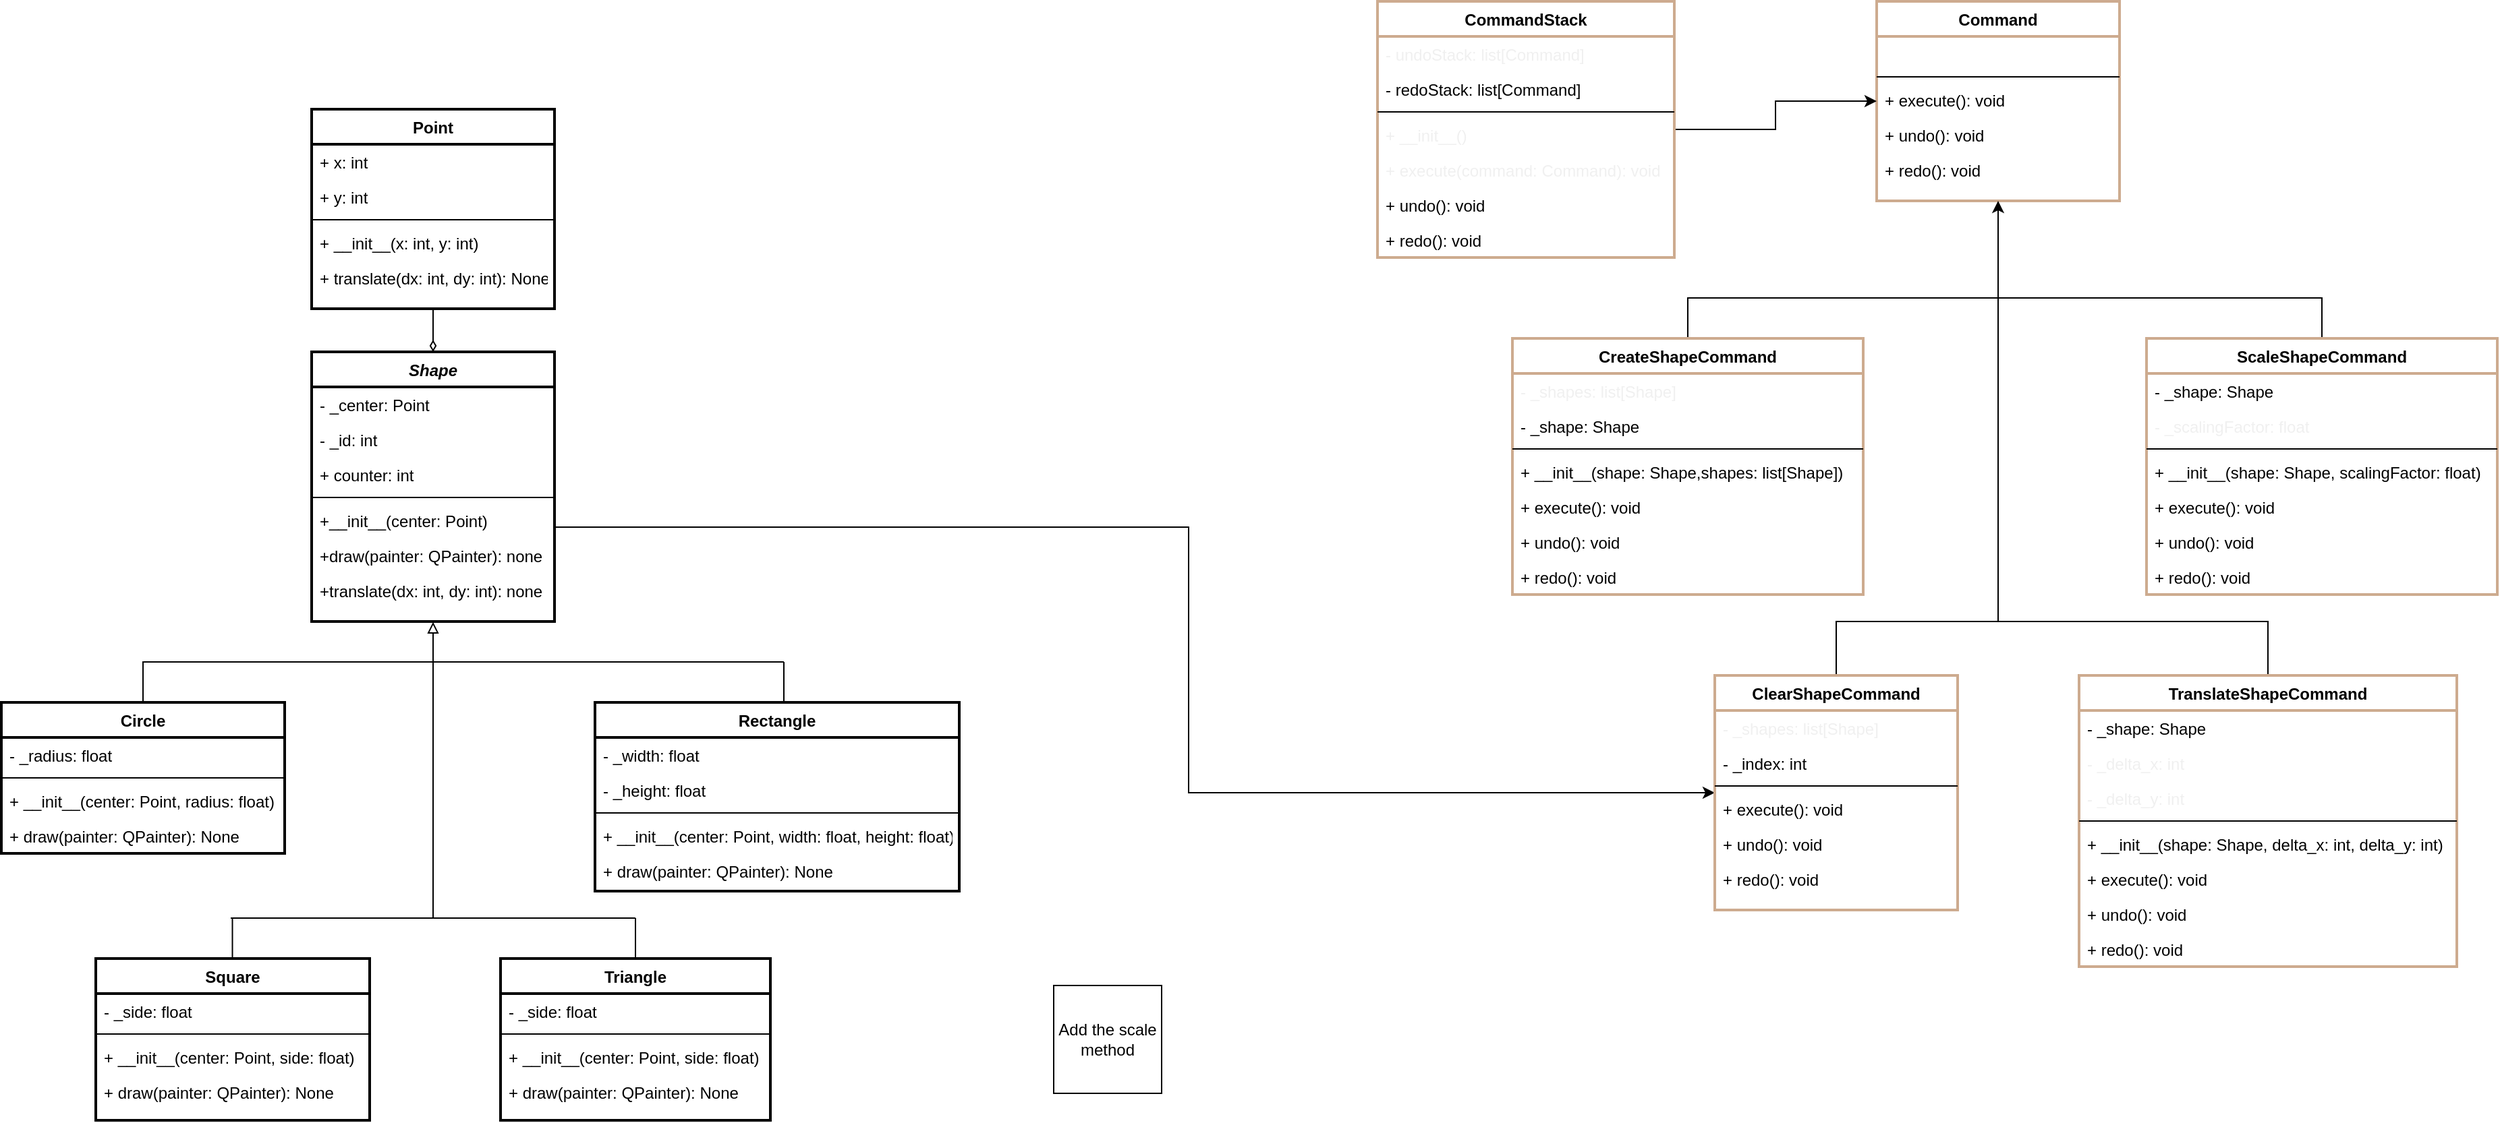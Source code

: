 <mxfile version="21.5.2" type="github">
  <diagram id="C5RBs43oDa-KdzZeNtuy" name="Page-1">
    <mxGraphModel dx="2390" dy="2144" grid="1" gridSize="10" guides="1" tooltips="1" connect="1" arrows="1" fold="1" page="1" pageScale="1" pageWidth="1169" pageHeight="827" math="0" shadow="0">
      <root>
        <mxCell id="WIyWlLk6GJQsqaUBKTNV-0" />
        <mxCell id="WIyWlLk6GJQsqaUBKTNV-1" parent="WIyWlLk6GJQsqaUBKTNV-0" />
        <mxCell id="zkfFHV4jXpPFQw0GAbJ--0" value="Shape" style="swimlane;fontStyle=3;align=center;verticalAlign=top;childLayout=stackLayout;horizontal=1;startSize=26;horizontalStack=0;resizeParent=1;resizeLast=0;collapsible=1;marginBottom=0;rounded=0;shadow=0;strokeWidth=2;" parent="WIyWlLk6GJQsqaUBKTNV-1" vertex="1">
          <mxGeometry x="350" y="100" width="180" height="200" as="geometry">
            <mxRectangle x="230" y="140" width="160" height="26" as="alternateBounds" />
          </mxGeometry>
        </mxCell>
        <mxCell id="zkfFHV4jXpPFQw0GAbJ--1" value="- _center: Point&#xa;" style="text;align=left;verticalAlign=top;spacingLeft=4;spacingRight=4;overflow=hidden;rotatable=0;points=[[0,0.5],[1,0.5]];portConstraint=eastwest;" parent="zkfFHV4jXpPFQw0GAbJ--0" vertex="1">
          <mxGeometry y="26" width="180" height="26" as="geometry" />
        </mxCell>
        <mxCell id="zkfFHV4jXpPFQw0GAbJ--3" value="- _id: int&#xa;&#xa;" style="text;align=left;verticalAlign=top;spacingLeft=4;spacingRight=4;overflow=hidden;rotatable=0;points=[[0,0.5],[1,0.5]];portConstraint=eastwest;rounded=0;shadow=0;html=0;" parent="zkfFHV4jXpPFQw0GAbJ--0" vertex="1">
          <mxGeometry y="52" width="180" height="26" as="geometry" />
        </mxCell>
        <mxCell id="plVbzkSMT-NJXAv1dkl6-6" value="+ counter: int&#xa;" style="text;align=left;verticalAlign=top;spacingLeft=4;spacingRight=4;overflow=hidden;rotatable=0;points=[[0,0.5],[1,0.5]];portConstraint=eastwest;rounded=0;shadow=0;html=0;" parent="zkfFHV4jXpPFQw0GAbJ--0" vertex="1">
          <mxGeometry y="78" width="180" height="26" as="geometry" />
        </mxCell>
        <mxCell id="zkfFHV4jXpPFQw0GAbJ--4" value="" style="line;html=1;strokeWidth=1;align=left;verticalAlign=middle;spacingTop=-1;spacingLeft=3;spacingRight=3;rotatable=0;labelPosition=right;points=[];portConstraint=eastwest;" parent="zkfFHV4jXpPFQw0GAbJ--0" vertex="1">
          <mxGeometry y="104" width="180" height="8" as="geometry" />
        </mxCell>
        <mxCell id="plVbzkSMT-NJXAv1dkl6-4" value="+__init__(center: Point)&#xa;" style="text;align=left;verticalAlign=top;spacingLeft=4;spacingRight=4;overflow=hidden;rotatable=0;points=[[0,0.5],[1,0.5]];portConstraint=eastwest;" parent="zkfFHV4jXpPFQw0GAbJ--0" vertex="1">
          <mxGeometry y="112" width="180" height="26" as="geometry" />
        </mxCell>
        <mxCell id="zkfFHV4jXpPFQw0GAbJ--5" value="+draw(painter: QPainter): none" style="text;align=left;verticalAlign=top;spacingLeft=4;spacingRight=4;overflow=hidden;rotatable=0;points=[[0,0.5],[1,0.5]];portConstraint=eastwest;" parent="zkfFHV4jXpPFQw0GAbJ--0" vertex="1">
          <mxGeometry y="138" width="180" height="26" as="geometry" />
        </mxCell>
        <mxCell id="plVbzkSMT-NJXAv1dkl6-7" value="+translate(dx: int, dy: int): none" style="text;align=left;verticalAlign=top;spacingLeft=4;spacingRight=4;overflow=hidden;rotatable=0;points=[[0,0.5],[1,0.5]];portConstraint=eastwest;" parent="zkfFHV4jXpPFQw0GAbJ--0" vertex="1">
          <mxGeometry y="164" width="180" height="26" as="geometry" />
        </mxCell>
        <mxCell id="plVbzkSMT-NJXAv1dkl6-3" value="&#xa;" style="text;align=left;verticalAlign=top;spacingLeft=4;spacingRight=4;overflow=hidden;rotatable=0;points=[[0,0.5],[1,0.5]];portConstraint=eastwest;" parent="zkfFHV4jXpPFQw0GAbJ--0" vertex="1">
          <mxGeometry y="190" width="180" height="10" as="geometry" />
        </mxCell>
        <mxCell id="plVbzkSMT-NJXAv1dkl6-54" style="edgeStyle=orthogonalEdgeStyle;rounded=0;orthogonalLoop=1;jettySize=auto;html=1;exitX=0.5;exitY=0;exitDx=0;exitDy=0;entryX=0.5;entryY=1.033;entryDx=0;entryDy=0;entryPerimeter=0;endArrow=block;endFill=0;" parent="WIyWlLk6GJQsqaUBKTNV-1" source="zkfFHV4jXpPFQw0GAbJ--6" target="plVbzkSMT-NJXAv1dkl6-3" edge="1">
          <mxGeometry relative="1" as="geometry" />
        </mxCell>
        <mxCell id="zkfFHV4jXpPFQw0GAbJ--6" value="Circle" style="swimlane;fontStyle=1;align=center;verticalAlign=top;childLayout=stackLayout;horizontal=1;startSize=26;horizontalStack=0;resizeParent=1;resizeLast=0;collapsible=1;marginBottom=0;rounded=0;shadow=0;strokeWidth=2;" parent="WIyWlLk6GJQsqaUBKTNV-1" vertex="1">
          <mxGeometry x="120" y="360" width="210" height="112" as="geometry">
            <mxRectangle x="130" y="380" width="160" height="26" as="alternateBounds" />
          </mxGeometry>
        </mxCell>
        <mxCell id="zkfFHV4jXpPFQw0GAbJ--8" value="- _radius: float" style="text;align=left;verticalAlign=top;spacingLeft=4;spacingRight=4;overflow=hidden;rotatable=0;points=[[0,0.5],[1,0.5]];portConstraint=eastwest;rounded=0;shadow=0;html=0;" parent="zkfFHV4jXpPFQw0GAbJ--6" vertex="1">
          <mxGeometry y="26" width="210" height="26" as="geometry" />
        </mxCell>
        <mxCell id="zkfFHV4jXpPFQw0GAbJ--9" value="" style="line;html=1;strokeWidth=1;align=left;verticalAlign=middle;spacingTop=-1;spacingLeft=3;spacingRight=3;rotatable=0;labelPosition=right;points=[];portConstraint=eastwest;" parent="zkfFHV4jXpPFQw0GAbJ--6" vertex="1">
          <mxGeometry y="52" width="210" height="8" as="geometry" />
        </mxCell>
        <mxCell id="zkfFHV4jXpPFQw0GAbJ--10" value="+ __init__(center: Point, radius: float)" style="text;align=left;verticalAlign=top;spacingLeft=4;spacingRight=4;overflow=hidden;rotatable=0;points=[[0,0.5],[1,0.5]];portConstraint=eastwest;fontStyle=0" parent="zkfFHV4jXpPFQw0GAbJ--6" vertex="1">
          <mxGeometry y="60" width="210" height="26" as="geometry" />
        </mxCell>
        <mxCell id="zkfFHV4jXpPFQw0GAbJ--11" value="+ draw(painter: QPainter): None" style="text;align=left;verticalAlign=top;spacingLeft=4;spacingRight=4;overflow=hidden;rotatable=0;points=[[0,0.5],[1,0.5]];portConstraint=eastwest;" parent="zkfFHV4jXpPFQw0GAbJ--6" vertex="1">
          <mxGeometry y="86" width="210" height="26" as="geometry" />
        </mxCell>
        <mxCell id="plVbzkSMT-NJXAv1dkl6-32" value="Add the scale method" style="whiteSpace=wrap;html=1;aspect=fixed;" parent="WIyWlLk6GJQsqaUBKTNV-1" vertex="1">
          <mxGeometry x="900" y="570" width="80" height="80" as="geometry" />
        </mxCell>
        <mxCell id="plVbzkSMT-NJXAv1dkl6-33" value="Rectangle" style="swimlane;fontStyle=1;align=center;verticalAlign=top;childLayout=stackLayout;horizontal=1;startSize=26;horizontalStack=0;resizeParent=1;resizeLast=0;collapsible=1;marginBottom=0;rounded=0;shadow=0;strokeWidth=2;" parent="WIyWlLk6GJQsqaUBKTNV-1" vertex="1">
          <mxGeometry x="560" y="360" width="270" height="140" as="geometry">
            <mxRectangle x="130" y="380" width="160" height="26" as="alternateBounds" />
          </mxGeometry>
        </mxCell>
        <mxCell id="plVbzkSMT-NJXAv1dkl6-34" value="- _width: float" style="text;align=left;verticalAlign=top;spacingLeft=4;spacingRight=4;overflow=hidden;rotatable=0;points=[[0,0.5],[1,0.5]];portConstraint=eastwest;rounded=0;shadow=0;html=0;" parent="plVbzkSMT-NJXAv1dkl6-33" vertex="1">
          <mxGeometry y="26" width="270" height="26" as="geometry" />
        </mxCell>
        <mxCell id="plVbzkSMT-NJXAv1dkl6-37" value="- _height: float" style="text;align=left;verticalAlign=top;spacingLeft=4;spacingRight=4;overflow=hidden;rotatable=0;points=[[0,0.5],[1,0.5]];portConstraint=eastwest;" parent="plVbzkSMT-NJXAv1dkl6-33" vertex="1">
          <mxGeometry y="52" width="270" height="26" as="geometry" />
        </mxCell>
        <mxCell id="plVbzkSMT-NJXAv1dkl6-35" value="" style="line;html=1;strokeWidth=1;align=left;verticalAlign=middle;spacingTop=-1;spacingLeft=3;spacingRight=3;rotatable=0;labelPosition=right;points=[];portConstraint=eastwest;" parent="plVbzkSMT-NJXAv1dkl6-33" vertex="1">
          <mxGeometry y="78" width="270" height="8" as="geometry" />
        </mxCell>
        <mxCell id="plVbzkSMT-NJXAv1dkl6-36" value="+ __init__(center: Point, width: float, height: float)" style="text;align=left;verticalAlign=top;spacingLeft=4;spacingRight=4;overflow=hidden;rotatable=0;points=[[0,0.5],[1,0.5]];portConstraint=eastwest;fontStyle=0" parent="plVbzkSMT-NJXAv1dkl6-33" vertex="1">
          <mxGeometry y="86" width="270" height="26" as="geometry" />
        </mxCell>
        <mxCell id="plVbzkSMT-NJXAv1dkl6-38" value="+ draw(painter: QPainter): None" style="text;align=left;verticalAlign=top;spacingLeft=4;spacingRight=4;overflow=hidden;rotatable=0;points=[[0,0.5],[1,0.5]];portConstraint=eastwest;rounded=0;shadow=0;html=0;" parent="plVbzkSMT-NJXAv1dkl6-33" vertex="1">
          <mxGeometry y="112" width="270" height="26" as="geometry" />
        </mxCell>
        <mxCell id="plVbzkSMT-NJXAv1dkl6-39" value="Square" style="swimlane;fontStyle=1;align=center;verticalAlign=top;childLayout=stackLayout;horizontal=1;startSize=26;horizontalStack=0;resizeParent=1;resizeLast=0;collapsible=1;marginBottom=0;rounded=0;shadow=0;strokeWidth=2;" parent="WIyWlLk6GJQsqaUBKTNV-1" vertex="1">
          <mxGeometry x="190" y="550" width="203" height="120" as="geometry">
            <mxRectangle x="130" y="380" width="160" height="26" as="alternateBounds" />
          </mxGeometry>
        </mxCell>
        <mxCell id="plVbzkSMT-NJXAv1dkl6-40" value="- _side: float" style="text;align=left;verticalAlign=top;spacingLeft=4;spacingRight=4;overflow=hidden;rotatable=0;points=[[0,0.5],[1,0.5]];portConstraint=eastwest;rounded=0;shadow=0;html=0;" parent="plVbzkSMT-NJXAv1dkl6-39" vertex="1">
          <mxGeometry y="26" width="203" height="26" as="geometry" />
        </mxCell>
        <mxCell id="plVbzkSMT-NJXAv1dkl6-42" value="" style="line;html=1;strokeWidth=1;align=left;verticalAlign=middle;spacingTop=-1;spacingLeft=3;spacingRight=3;rotatable=0;labelPosition=right;points=[];portConstraint=eastwest;" parent="plVbzkSMT-NJXAv1dkl6-39" vertex="1">
          <mxGeometry y="52" width="203" height="8" as="geometry" />
        </mxCell>
        <mxCell id="plVbzkSMT-NJXAv1dkl6-43" value="+ __init__(center: Point, side: float)" style="text;align=left;verticalAlign=top;spacingLeft=4;spacingRight=4;overflow=hidden;rotatable=0;points=[[0,0.5],[1,0.5]];portConstraint=eastwest;fontStyle=0" parent="plVbzkSMT-NJXAv1dkl6-39" vertex="1">
          <mxGeometry y="60" width="203" height="26" as="geometry" />
        </mxCell>
        <mxCell id="plVbzkSMT-NJXAv1dkl6-44" value="+ draw(painter: QPainter): None" style="text;align=left;verticalAlign=top;spacingLeft=4;spacingRight=4;overflow=hidden;rotatable=0;points=[[0,0.5],[1,0.5]];portConstraint=eastwest;rounded=0;shadow=0;html=0;" parent="plVbzkSMT-NJXAv1dkl6-39" vertex="1">
          <mxGeometry y="86" width="203" height="26" as="geometry" />
        </mxCell>
        <mxCell id="plVbzkSMT-NJXAv1dkl6-45" value="Triangle" style="swimlane;fontStyle=1;align=center;verticalAlign=top;childLayout=stackLayout;horizontal=1;startSize=26;horizontalStack=0;resizeParent=1;resizeLast=0;collapsible=1;marginBottom=0;rounded=0;shadow=0;strokeWidth=2;" parent="WIyWlLk6GJQsqaUBKTNV-1" vertex="1">
          <mxGeometry x="490" y="550" width="200" height="120" as="geometry">
            <mxRectangle x="130" y="380" width="160" height="26" as="alternateBounds" />
          </mxGeometry>
        </mxCell>
        <mxCell id="plVbzkSMT-NJXAv1dkl6-46" value="- _side: float" style="text;align=left;verticalAlign=top;spacingLeft=4;spacingRight=4;overflow=hidden;rotatable=0;points=[[0,0.5],[1,0.5]];portConstraint=eastwest;rounded=0;shadow=0;html=0;" parent="plVbzkSMT-NJXAv1dkl6-45" vertex="1">
          <mxGeometry y="26" width="200" height="26" as="geometry" />
        </mxCell>
        <mxCell id="plVbzkSMT-NJXAv1dkl6-47" value="" style="line;html=1;strokeWidth=1;align=left;verticalAlign=middle;spacingTop=-1;spacingLeft=3;spacingRight=3;rotatable=0;labelPosition=right;points=[];portConstraint=eastwest;" parent="plVbzkSMT-NJXAv1dkl6-45" vertex="1">
          <mxGeometry y="52" width="200" height="8" as="geometry" />
        </mxCell>
        <mxCell id="plVbzkSMT-NJXAv1dkl6-48" value="+ __init__(center: Point, side: float)" style="text;align=left;verticalAlign=top;spacingLeft=4;spacingRight=4;overflow=hidden;rotatable=0;points=[[0,0.5],[1,0.5]];portConstraint=eastwest;fontStyle=0" parent="plVbzkSMT-NJXAv1dkl6-45" vertex="1">
          <mxGeometry y="60" width="200" height="26" as="geometry" />
        </mxCell>
        <mxCell id="plVbzkSMT-NJXAv1dkl6-49" value="+ draw(painter: QPainter): None" style="text;align=left;verticalAlign=top;spacingLeft=4;spacingRight=4;overflow=hidden;rotatable=0;points=[[0,0.5],[1,0.5]];portConstraint=eastwest;rounded=0;shadow=0;html=0;" parent="plVbzkSMT-NJXAv1dkl6-45" vertex="1">
          <mxGeometry y="86" width="200" height="26" as="geometry" />
        </mxCell>
        <mxCell id="plVbzkSMT-NJXAv1dkl6-57" value="" style="endArrow=none;html=1;rounded=0;" parent="WIyWlLk6GJQsqaUBKTNV-1" edge="1">
          <mxGeometry width="50" height="50" relative="1" as="geometry">
            <mxPoint x="700" y="330" as="sourcePoint" />
            <mxPoint x="440" y="330" as="targetPoint" />
          </mxGeometry>
        </mxCell>
        <mxCell id="plVbzkSMT-NJXAv1dkl6-58" value="" style="endArrow=none;html=1;rounded=0;" parent="WIyWlLk6GJQsqaUBKTNV-1" edge="1">
          <mxGeometry width="50" height="50" relative="1" as="geometry">
            <mxPoint x="700" y="360" as="sourcePoint" />
            <mxPoint x="700" y="330" as="targetPoint" />
          </mxGeometry>
        </mxCell>
        <mxCell id="plVbzkSMT-NJXAv1dkl6-60" value="" style="endArrow=none;html=1;rounded=0;" parent="WIyWlLk6GJQsqaUBKTNV-1" edge="1">
          <mxGeometry width="50" height="50" relative="1" as="geometry">
            <mxPoint x="440" y="520" as="sourcePoint" />
            <mxPoint x="440" y="330" as="targetPoint" />
          </mxGeometry>
        </mxCell>
        <mxCell id="plVbzkSMT-NJXAv1dkl6-62" value="" style="endArrow=none;html=1;rounded=0;" parent="WIyWlLk6GJQsqaUBKTNV-1" edge="1">
          <mxGeometry width="50" height="50" relative="1" as="geometry">
            <mxPoint x="291.26" y="550" as="sourcePoint" />
            <mxPoint x="291.26" y="520" as="targetPoint" />
          </mxGeometry>
        </mxCell>
        <mxCell id="plVbzkSMT-NJXAv1dkl6-63" value="" style="endArrow=none;html=1;rounded=0;" parent="WIyWlLk6GJQsqaUBKTNV-1" edge="1">
          <mxGeometry width="50" height="50" relative="1" as="geometry">
            <mxPoint x="590" y="520" as="sourcePoint" />
            <mxPoint x="290" y="520" as="targetPoint" />
          </mxGeometry>
        </mxCell>
        <mxCell id="plVbzkSMT-NJXAv1dkl6-64" value="" style="endArrow=none;html=1;rounded=0;exitX=0.5;exitY=0;exitDx=0;exitDy=0;" parent="WIyWlLk6GJQsqaUBKTNV-1" source="plVbzkSMT-NJXAv1dkl6-45" edge="1">
          <mxGeometry width="50" height="50" relative="1" as="geometry">
            <mxPoint x="560" y="550" as="sourcePoint" />
            <mxPoint x="590" y="520" as="targetPoint" />
          </mxGeometry>
        </mxCell>
        <mxCell id="plVbzkSMT-NJXAv1dkl6-65" value="Point" style="swimlane;fontStyle=1;align=center;verticalAlign=top;childLayout=stackLayout;horizontal=1;startSize=26;horizontalStack=0;resizeParent=1;resizeLast=0;collapsible=1;marginBottom=0;rounded=0;shadow=0;strokeWidth=2;" parent="WIyWlLk6GJQsqaUBKTNV-1" vertex="1">
          <mxGeometry x="350" y="-80" width="180" height="148" as="geometry">
            <mxRectangle x="230" y="140" width="160" height="26" as="alternateBounds" />
          </mxGeometry>
        </mxCell>
        <mxCell id="plVbzkSMT-NJXAv1dkl6-66" value="+ x: int&#xa;" style="text;align=left;verticalAlign=top;spacingLeft=4;spacingRight=4;overflow=hidden;rotatable=0;points=[[0,0.5],[1,0.5]];portConstraint=eastwest;" parent="plVbzkSMT-NJXAv1dkl6-65" vertex="1">
          <mxGeometry y="26" width="180" height="26" as="geometry" />
        </mxCell>
        <mxCell id="plVbzkSMT-NJXAv1dkl6-67" value="+ y: int&#xa;&#xa;" style="text;align=left;verticalAlign=top;spacingLeft=4;spacingRight=4;overflow=hidden;rotatable=0;points=[[0,0.5],[1,0.5]];portConstraint=eastwest;rounded=0;shadow=0;html=0;" parent="plVbzkSMT-NJXAv1dkl6-65" vertex="1">
          <mxGeometry y="52" width="180" height="26" as="geometry" />
        </mxCell>
        <mxCell id="plVbzkSMT-NJXAv1dkl6-69" value="" style="line;html=1;strokeWidth=1;align=left;verticalAlign=middle;spacingTop=-1;spacingLeft=3;spacingRight=3;rotatable=0;labelPosition=right;points=[];portConstraint=eastwest;" parent="plVbzkSMT-NJXAv1dkl6-65" vertex="1">
          <mxGeometry y="78" width="180" height="8" as="geometry" />
        </mxCell>
        <mxCell id="plVbzkSMT-NJXAv1dkl6-70" value="+ __init__(x: int, y: int)&#xa;" style="text;align=left;verticalAlign=top;spacingLeft=4;spacingRight=4;overflow=hidden;rotatable=0;points=[[0,0.5],[1,0.5]];portConstraint=eastwest;" parent="plVbzkSMT-NJXAv1dkl6-65" vertex="1">
          <mxGeometry y="86" width="180" height="26" as="geometry" />
        </mxCell>
        <mxCell id="plVbzkSMT-NJXAv1dkl6-71" value="+ translate(dx: int, dy: int): None" style="text;align=left;verticalAlign=top;spacingLeft=4;spacingRight=4;overflow=hidden;rotatable=0;points=[[0,0.5],[1,0.5]];portConstraint=eastwest;" parent="plVbzkSMT-NJXAv1dkl6-65" vertex="1">
          <mxGeometry y="112" width="180" height="26" as="geometry" />
        </mxCell>
        <mxCell id="plVbzkSMT-NJXAv1dkl6-73" value="&#xa;" style="text;align=left;verticalAlign=top;spacingLeft=4;spacingRight=4;overflow=hidden;rotatable=0;points=[[0,0.5],[1,0.5]];portConstraint=eastwest;" parent="plVbzkSMT-NJXAv1dkl6-65" vertex="1">
          <mxGeometry y="138" width="180" height="10" as="geometry" />
        </mxCell>
        <mxCell id="plVbzkSMT-NJXAv1dkl6-83" value="" style="endArrow=none;html=1;rounded=0;entryX=0.5;entryY=1;entryDx=0;entryDy=0;startArrow=diamondThin;startFill=0;" parent="WIyWlLk6GJQsqaUBKTNV-1" target="plVbzkSMT-NJXAv1dkl6-65" edge="1">
          <mxGeometry width="50" height="50" relative="1" as="geometry">
            <mxPoint x="440" y="100" as="sourcePoint" />
            <mxPoint x="440" y="70" as="targetPoint" />
          </mxGeometry>
        </mxCell>
        <mxCell id="Z4sy0UR6ZNWlFximSL57-4" value="Command" style="swimlane;fontStyle=1;align=center;verticalAlign=top;childLayout=stackLayout;horizontal=1;startSize=26;horizontalStack=0;resizeParent=1;resizeLast=0;collapsible=1;marginBottom=0;rounded=0;shadow=0;strokeWidth=2;strokeColor=#cdab8f;" vertex="1" parent="WIyWlLk6GJQsqaUBKTNV-1">
          <mxGeometry x="1510" y="-160" width="180" height="148" as="geometry">
            <mxRectangle x="230" y="140" width="160" height="26" as="alternateBounds" />
          </mxGeometry>
        </mxCell>
        <mxCell id="Z4sy0UR6ZNWlFximSL57-7" value="  " style="text;align=left;verticalAlign=top;spacingLeft=4;spacingRight=4;overflow=hidden;rotatable=0;points=[[0,0.5],[1,0.5]];portConstraint=eastwest;rounded=0;shadow=0;html=0;fontColor=#000000;" vertex="1" parent="Z4sy0UR6ZNWlFximSL57-4">
          <mxGeometry y="26" width="180" height="26" as="geometry" />
        </mxCell>
        <mxCell id="Z4sy0UR6ZNWlFximSL57-8" value="" style="line;html=1;strokeWidth=1;align=left;verticalAlign=middle;spacingTop=-1;spacingLeft=3;spacingRight=3;rotatable=0;labelPosition=right;points=[];portConstraint=eastwest;" vertex="1" parent="Z4sy0UR6ZNWlFximSL57-4">
          <mxGeometry y="52" width="180" height="8" as="geometry" />
        </mxCell>
        <mxCell id="Z4sy0UR6ZNWlFximSL57-9" value="+ execute(): void" style="text;align=left;verticalAlign=top;spacingLeft=4;spacingRight=4;overflow=hidden;rotatable=0;points=[[0,0.5],[1,0.5]];portConstraint=eastwest;" vertex="1" parent="Z4sy0UR6ZNWlFximSL57-4">
          <mxGeometry y="60" width="180" height="26" as="geometry" />
        </mxCell>
        <mxCell id="Z4sy0UR6ZNWlFximSL57-10" value="+ undo(): void" style="text;align=left;verticalAlign=top;spacingLeft=4;spacingRight=4;overflow=hidden;rotatable=0;points=[[0,0.5],[1,0.5]];portConstraint=eastwest;" vertex="1" parent="Z4sy0UR6ZNWlFximSL57-4">
          <mxGeometry y="86" width="180" height="26" as="geometry" />
        </mxCell>
        <mxCell id="Z4sy0UR6ZNWlFximSL57-11" value="+ redo(): void" style="text;align=left;verticalAlign=top;spacingLeft=4;spacingRight=4;overflow=hidden;rotatable=0;points=[[0,0.5],[1,0.5]];portConstraint=eastwest;" vertex="1" parent="Z4sy0UR6ZNWlFximSL57-4">
          <mxGeometry y="112" width="180" height="26" as="geometry" />
        </mxCell>
        <mxCell id="Z4sy0UR6ZNWlFximSL57-12" value="&#xa;" style="text;align=left;verticalAlign=top;spacingLeft=4;spacingRight=4;overflow=hidden;rotatable=0;points=[[0,0.5],[1,0.5]];portConstraint=eastwest;" vertex="1" parent="Z4sy0UR6ZNWlFximSL57-4">
          <mxGeometry y="138" width="180" height="10" as="geometry" />
        </mxCell>
        <mxCell id="Z4sy0UR6ZNWlFximSL57-23" style="edgeStyle=orthogonalEdgeStyle;rounded=0;orthogonalLoop=1;jettySize=auto;html=1;" edge="1" parent="WIyWlLk6GJQsqaUBKTNV-1" source="plVbzkSMT-NJXAv1dkl6-4" target="Z4sy0UR6ZNWlFximSL57-13">
          <mxGeometry relative="1" as="geometry">
            <Array as="points">
              <mxPoint x="1000" y="230" />
              <mxPoint x="1000" y="427" />
            </Array>
          </mxGeometry>
        </mxCell>
        <mxCell id="Z4sy0UR6ZNWlFximSL57-33" style="edgeStyle=orthogonalEdgeStyle;rounded=0;orthogonalLoop=1;jettySize=auto;html=1;" edge="1" parent="WIyWlLk6GJQsqaUBKTNV-1" source="Z4sy0UR6ZNWlFximSL57-24" target="Z4sy0UR6ZNWlFximSL57-4">
          <mxGeometry relative="1" as="geometry" />
        </mxCell>
        <mxCell id="Z4sy0UR6ZNWlFximSL57-24" value="CommandStack" style="swimlane;fontStyle=1;align=center;verticalAlign=top;childLayout=stackLayout;horizontal=1;startSize=26;horizontalStack=0;resizeParent=1;resizeLast=0;collapsible=1;marginBottom=0;rounded=0;shadow=0;strokeWidth=2;strokeColor=#cdab8f;" vertex="1" parent="WIyWlLk6GJQsqaUBKTNV-1">
          <mxGeometry x="1140" y="-160" width="220" height="190" as="geometry">
            <mxRectangle x="230" y="140" width="160" height="26" as="alternateBounds" />
          </mxGeometry>
        </mxCell>
        <mxCell id="Z4sy0UR6ZNWlFximSL57-25" value="- undoStack: list[Command]" style="text;align=left;verticalAlign=top;spacingLeft=4;spacingRight=4;overflow=hidden;rotatable=0;points=[[0,0.5],[1,0.5]];portConstraint=eastwest;rounded=0;shadow=0;html=0;fontColor=#f0f0f0;" vertex="1" parent="Z4sy0UR6ZNWlFximSL57-24">
          <mxGeometry y="26" width="220" height="26" as="geometry" />
        </mxCell>
        <mxCell id="Z4sy0UR6ZNWlFximSL57-27" value="- redoStack: list[Command] " style="text;align=left;verticalAlign=top;spacingLeft=4;spacingRight=4;overflow=hidden;rotatable=0;points=[[0,0.5],[1,0.5]];portConstraint=eastwest;" vertex="1" parent="Z4sy0UR6ZNWlFximSL57-24">
          <mxGeometry y="52" width="220" height="26" as="geometry" />
        </mxCell>
        <mxCell id="Z4sy0UR6ZNWlFximSL57-26" value="" style="line;html=1;strokeWidth=1;align=left;verticalAlign=middle;spacingTop=-1;spacingLeft=3;spacingRight=3;rotatable=0;labelPosition=right;points=[];portConstraint=eastwest;" vertex="1" parent="Z4sy0UR6ZNWlFximSL57-24">
          <mxGeometry y="78" width="220" height="8" as="geometry" />
        </mxCell>
        <mxCell id="Z4sy0UR6ZNWlFximSL57-31" value="+ __init__()" style="text;align=left;verticalAlign=top;spacingLeft=4;spacingRight=4;overflow=hidden;rotatable=0;points=[[0,0.5],[1,0.5]];portConstraint=eastwest;rounded=0;shadow=0;html=0;fontColor=#f0f0f0;" vertex="1" parent="Z4sy0UR6ZNWlFximSL57-24">
          <mxGeometry y="86" width="220" height="26" as="geometry" />
        </mxCell>
        <mxCell id="Z4sy0UR6ZNWlFximSL57-32" value="+ execute(command: Command): void" style="text;align=left;verticalAlign=top;spacingLeft=4;spacingRight=4;overflow=hidden;rotatable=0;points=[[0,0.5],[1,0.5]];portConstraint=eastwest;rounded=0;shadow=0;html=0;fontColor=#f0f0f0;" vertex="1" parent="Z4sy0UR6ZNWlFximSL57-24">
          <mxGeometry y="112" width="220" height="26" as="geometry" />
        </mxCell>
        <mxCell id="Z4sy0UR6ZNWlFximSL57-28" value="+ undo(): void" style="text;align=left;verticalAlign=top;spacingLeft=4;spacingRight=4;overflow=hidden;rotatable=0;points=[[0,0.5],[1,0.5]];portConstraint=eastwest;" vertex="1" parent="Z4sy0UR6ZNWlFximSL57-24">
          <mxGeometry y="138" width="220" height="26" as="geometry" />
        </mxCell>
        <mxCell id="Z4sy0UR6ZNWlFximSL57-29" value="+ redo(): void" style="text;align=left;verticalAlign=top;spacingLeft=4;spacingRight=4;overflow=hidden;rotatable=0;points=[[0,0.5],[1,0.5]];portConstraint=eastwest;" vertex="1" parent="Z4sy0UR6ZNWlFximSL57-24">
          <mxGeometry y="164" width="220" height="26" as="geometry" />
        </mxCell>
        <mxCell id="Z4sy0UR6ZNWlFximSL57-74" style="edgeStyle=orthogonalEdgeStyle;rounded=0;orthogonalLoop=1;jettySize=auto;html=1;" edge="1" parent="WIyWlLk6GJQsqaUBKTNV-1" source="Z4sy0UR6ZNWlFximSL57-34" target="Z4sy0UR6ZNWlFximSL57-4">
          <mxGeometry relative="1" as="geometry">
            <Array as="points">
              <mxPoint x="1370" y="60" />
              <mxPoint x="1600" y="60" />
            </Array>
          </mxGeometry>
        </mxCell>
        <mxCell id="Z4sy0UR6ZNWlFximSL57-34" value="CreateShapeCommand" style="swimlane;fontStyle=1;align=center;verticalAlign=top;childLayout=stackLayout;horizontal=1;startSize=26;horizontalStack=0;resizeParent=1;resizeLast=0;collapsible=1;marginBottom=0;rounded=0;shadow=0;strokeWidth=2;strokeColor=#cdab8f;" vertex="1" parent="WIyWlLk6GJQsqaUBKTNV-1">
          <mxGeometry x="1240" y="90" width="260" height="190" as="geometry">
            <mxRectangle x="230" y="140" width="160" height="26" as="alternateBounds" />
          </mxGeometry>
        </mxCell>
        <mxCell id="Z4sy0UR6ZNWlFximSL57-35" value="- _shapes: list[Shape]" style="text;align=left;verticalAlign=top;spacingLeft=4;spacingRight=4;overflow=hidden;rotatable=0;points=[[0,0.5],[1,0.5]];portConstraint=eastwest;rounded=0;shadow=0;html=0;fontColor=#f0f0f0;" vertex="1" parent="Z4sy0UR6ZNWlFximSL57-34">
          <mxGeometry y="26" width="260" height="26" as="geometry" />
        </mxCell>
        <mxCell id="Z4sy0UR6ZNWlFximSL57-36" value="- _shape: Shape" style="text;align=left;verticalAlign=top;spacingLeft=4;spacingRight=4;overflow=hidden;rotatable=0;points=[[0,0.5],[1,0.5]];portConstraint=eastwest;" vertex="1" parent="Z4sy0UR6ZNWlFximSL57-34">
          <mxGeometry y="52" width="260" height="26" as="geometry" />
        </mxCell>
        <mxCell id="Z4sy0UR6ZNWlFximSL57-37" value="" style="line;html=1;strokeWidth=1;align=left;verticalAlign=middle;spacingTop=-1;spacingLeft=3;spacingRight=3;rotatable=0;labelPosition=right;points=[];portConstraint=eastwest;" vertex="1" parent="Z4sy0UR6ZNWlFximSL57-34">
          <mxGeometry y="78" width="260" height="8" as="geometry" />
        </mxCell>
        <mxCell id="Z4sy0UR6ZNWlFximSL57-38" value="+ __init__(shape: Shape,shapes: list[Shape])" style="text;align=left;verticalAlign=top;spacingLeft=4;spacingRight=4;overflow=hidden;rotatable=0;points=[[0,0.5],[1,0.5]];portConstraint=eastwest;" vertex="1" parent="Z4sy0UR6ZNWlFximSL57-34">
          <mxGeometry y="86" width="260" height="26" as="geometry" />
        </mxCell>
        <mxCell id="Z4sy0UR6ZNWlFximSL57-41" value="+ execute(): void" style="text;align=left;verticalAlign=top;spacingLeft=4;spacingRight=4;overflow=hidden;rotatable=0;points=[[0,0.5],[1,0.5]];portConstraint=eastwest;" vertex="1" parent="Z4sy0UR6ZNWlFximSL57-34">
          <mxGeometry y="112" width="260" height="26" as="geometry" />
        </mxCell>
        <mxCell id="Z4sy0UR6ZNWlFximSL57-39" value="+ undo(): void" style="text;align=left;verticalAlign=top;spacingLeft=4;spacingRight=4;overflow=hidden;rotatable=0;points=[[0,0.5],[1,0.5]];portConstraint=eastwest;" vertex="1" parent="Z4sy0UR6ZNWlFximSL57-34">
          <mxGeometry y="138" width="260" height="26" as="geometry" />
        </mxCell>
        <mxCell id="Z4sy0UR6ZNWlFximSL57-40" value="+ redo(): void" style="text;align=left;verticalAlign=top;spacingLeft=4;spacingRight=4;overflow=hidden;rotatable=0;points=[[0,0.5],[1,0.5]];portConstraint=eastwest;" vertex="1" parent="Z4sy0UR6ZNWlFximSL57-34">
          <mxGeometry y="164" width="260" height="26" as="geometry" />
        </mxCell>
        <mxCell id="Z4sy0UR6ZNWlFximSL57-75" style="edgeStyle=orthogonalEdgeStyle;rounded=0;orthogonalLoop=1;jettySize=auto;html=1;endArrow=none;endFill=0;" edge="1" parent="WIyWlLk6GJQsqaUBKTNV-1" source="Z4sy0UR6ZNWlFximSL57-42">
          <mxGeometry relative="1" as="geometry">
            <mxPoint x="1600" y="60" as="targetPoint" />
            <Array as="points">
              <mxPoint x="1840" y="60" />
            </Array>
          </mxGeometry>
        </mxCell>
        <mxCell id="Z4sy0UR6ZNWlFximSL57-42" value="ScaleShapeCommand" style="swimlane;fontStyle=1;align=center;verticalAlign=top;childLayout=stackLayout;horizontal=1;startSize=26;horizontalStack=0;resizeParent=1;resizeLast=0;collapsible=1;marginBottom=0;rounded=0;shadow=0;strokeWidth=2;strokeColor=#cdab8f;" vertex="1" parent="WIyWlLk6GJQsqaUBKTNV-1">
          <mxGeometry x="1710" y="90" width="260" height="190" as="geometry">
            <mxRectangle x="230" y="140" width="160" height="26" as="alternateBounds" />
          </mxGeometry>
        </mxCell>
        <mxCell id="Z4sy0UR6ZNWlFximSL57-44" value="- _shape: Shape" style="text;align=left;verticalAlign=top;spacingLeft=4;spacingRight=4;overflow=hidden;rotatable=0;points=[[0,0.5],[1,0.5]];portConstraint=eastwest;" vertex="1" parent="Z4sy0UR6ZNWlFximSL57-42">
          <mxGeometry y="26" width="260" height="26" as="geometry" />
        </mxCell>
        <mxCell id="Z4sy0UR6ZNWlFximSL57-43" value="- _scalingFactor: float" style="text;align=left;verticalAlign=top;spacingLeft=4;spacingRight=4;overflow=hidden;rotatable=0;points=[[0,0.5],[1,0.5]];portConstraint=eastwest;rounded=0;shadow=0;html=0;fontColor=#f0f0f0;" vertex="1" parent="Z4sy0UR6ZNWlFximSL57-42">
          <mxGeometry y="52" width="260" height="26" as="geometry" />
        </mxCell>
        <mxCell id="Z4sy0UR6ZNWlFximSL57-45" value="" style="line;html=1;strokeWidth=1;align=left;verticalAlign=middle;spacingTop=-1;spacingLeft=3;spacingRight=3;rotatable=0;labelPosition=right;points=[];portConstraint=eastwest;" vertex="1" parent="Z4sy0UR6ZNWlFximSL57-42">
          <mxGeometry y="78" width="260" height="8" as="geometry" />
        </mxCell>
        <mxCell id="Z4sy0UR6ZNWlFximSL57-46" value="+ __init__(shape: Shape, scalingFactor: float) " style="text;align=left;verticalAlign=top;spacingLeft=4;spacingRight=4;overflow=hidden;rotatable=0;points=[[0,0.5],[1,0.5]];portConstraint=eastwest;" vertex="1" parent="Z4sy0UR6ZNWlFximSL57-42">
          <mxGeometry y="86" width="260" height="26" as="geometry" />
        </mxCell>
        <mxCell id="Z4sy0UR6ZNWlFximSL57-47" value="+ execute(): void" style="text;align=left;verticalAlign=top;spacingLeft=4;spacingRight=4;overflow=hidden;rotatable=0;points=[[0,0.5],[1,0.5]];portConstraint=eastwest;" vertex="1" parent="Z4sy0UR6ZNWlFximSL57-42">
          <mxGeometry y="112" width="260" height="26" as="geometry" />
        </mxCell>
        <mxCell id="Z4sy0UR6ZNWlFximSL57-48" value="+ undo(): void" style="text;align=left;verticalAlign=top;spacingLeft=4;spacingRight=4;overflow=hidden;rotatable=0;points=[[0,0.5],[1,0.5]];portConstraint=eastwest;" vertex="1" parent="Z4sy0UR6ZNWlFximSL57-42">
          <mxGeometry y="138" width="260" height="26" as="geometry" />
        </mxCell>
        <mxCell id="Z4sy0UR6ZNWlFximSL57-49" value="+ redo(): void" style="text;align=left;verticalAlign=top;spacingLeft=4;spacingRight=4;overflow=hidden;rotatable=0;points=[[0,0.5],[1,0.5]];portConstraint=eastwest;" vertex="1" parent="Z4sy0UR6ZNWlFximSL57-42">
          <mxGeometry y="164" width="260" height="26" as="geometry" />
        </mxCell>
        <mxCell id="Z4sy0UR6ZNWlFximSL57-78" style="edgeStyle=orthogonalEdgeStyle;rounded=0;orthogonalLoop=1;jettySize=auto;html=1;endArrow=none;endFill=0;" edge="1" parent="WIyWlLk6GJQsqaUBKTNV-1" source="Z4sy0UR6ZNWlFximSL57-53">
          <mxGeometry relative="1" as="geometry">
            <mxPoint x="1600" y="60" as="targetPoint" />
            <Array as="points">
              <mxPoint x="1800" y="300" />
              <mxPoint x="1600" y="300" />
            </Array>
          </mxGeometry>
        </mxCell>
        <mxCell id="Z4sy0UR6ZNWlFximSL57-53" value="TranslateShapeCommand" style="swimlane;fontStyle=1;align=center;verticalAlign=top;childLayout=stackLayout;horizontal=1;startSize=26;horizontalStack=0;resizeParent=1;resizeLast=0;collapsible=1;marginBottom=0;rounded=0;shadow=0;strokeWidth=2;strokeColor=#cdab8f;" vertex="1" parent="WIyWlLk6GJQsqaUBKTNV-1">
          <mxGeometry x="1660" y="340" width="280" height="216" as="geometry">
            <mxRectangle x="230" y="140" width="160" height="26" as="alternateBounds" />
          </mxGeometry>
        </mxCell>
        <mxCell id="Z4sy0UR6ZNWlFximSL57-54" value="- _shape: Shape" style="text;align=left;verticalAlign=top;spacingLeft=4;spacingRight=4;overflow=hidden;rotatable=0;points=[[0,0.5],[1,0.5]];portConstraint=eastwest;" vertex="1" parent="Z4sy0UR6ZNWlFximSL57-53">
          <mxGeometry y="26" width="280" height="26" as="geometry" />
        </mxCell>
        <mxCell id="Z4sy0UR6ZNWlFximSL57-55" value="- _delta_x: int" style="text;align=left;verticalAlign=top;spacingLeft=4;spacingRight=4;overflow=hidden;rotatable=0;points=[[0,0.5],[1,0.5]];portConstraint=eastwest;rounded=0;shadow=0;html=0;fontColor=#f0f0f0;" vertex="1" parent="Z4sy0UR6ZNWlFximSL57-53">
          <mxGeometry y="52" width="280" height="26" as="geometry" />
        </mxCell>
        <mxCell id="Z4sy0UR6ZNWlFximSL57-61" value="- _delta_y: int" style="text;align=left;verticalAlign=top;spacingLeft=4;spacingRight=4;overflow=hidden;rotatable=0;points=[[0,0.5],[1,0.5]];portConstraint=eastwest;rounded=0;shadow=0;html=0;fontColor=#f0f0f0;" vertex="1" parent="Z4sy0UR6ZNWlFximSL57-53">
          <mxGeometry y="78" width="280" height="26" as="geometry" />
        </mxCell>
        <mxCell id="Z4sy0UR6ZNWlFximSL57-56" value="" style="line;html=1;strokeWidth=1;align=left;verticalAlign=middle;spacingTop=-1;spacingLeft=3;spacingRight=3;rotatable=0;labelPosition=right;points=[];portConstraint=eastwest;" vertex="1" parent="Z4sy0UR6ZNWlFximSL57-53">
          <mxGeometry y="104" width="280" height="8" as="geometry" />
        </mxCell>
        <mxCell id="Z4sy0UR6ZNWlFximSL57-57" value="+ __init__(shape: Shape, delta_x: int, delta_y: int) " style="text;align=left;verticalAlign=top;spacingLeft=4;spacingRight=4;overflow=hidden;rotatable=0;points=[[0,0.5],[1,0.5]];portConstraint=eastwest;" vertex="1" parent="Z4sy0UR6ZNWlFximSL57-53">
          <mxGeometry y="112" width="280" height="26" as="geometry" />
        </mxCell>
        <mxCell id="Z4sy0UR6ZNWlFximSL57-58" value="+ execute(): void" style="text;align=left;verticalAlign=top;spacingLeft=4;spacingRight=4;overflow=hidden;rotatable=0;points=[[0,0.5],[1,0.5]];portConstraint=eastwest;" vertex="1" parent="Z4sy0UR6ZNWlFximSL57-53">
          <mxGeometry y="138" width="280" height="26" as="geometry" />
        </mxCell>
        <mxCell id="Z4sy0UR6ZNWlFximSL57-59" value="+ undo(): void" style="text;align=left;verticalAlign=top;spacingLeft=4;spacingRight=4;overflow=hidden;rotatable=0;points=[[0,0.5],[1,0.5]];portConstraint=eastwest;" vertex="1" parent="Z4sy0UR6ZNWlFximSL57-53">
          <mxGeometry y="164" width="280" height="26" as="geometry" />
        </mxCell>
        <mxCell id="Z4sy0UR6ZNWlFximSL57-60" value="+ redo(): void" style="text;align=left;verticalAlign=top;spacingLeft=4;spacingRight=4;overflow=hidden;rotatable=0;points=[[0,0.5],[1,0.5]];portConstraint=eastwest;" vertex="1" parent="Z4sy0UR6ZNWlFximSL57-53">
          <mxGeometry y="190" width="280" height="26" as="geometry" />
        </mxCell>
        <mxCell id="Z4sy0UR6ZNWlFximSL57-79" style="edgeStyle=orthogonalEdgeStyle;rounded=0;orthogonalLoop=1;jettySize=auto;html=1;endArrow=none;endFill=0;" edge="1" parent="WIyWlLk6GJQsqaUBKTNV-1" source="Z4sy0UR6ZNWlFximSL57-13">
          <mxGeometry relative="1" as="geometry">
            <mxPoint x="1600" y="300" as="targetPoint" />
            <Array as="points">
              <mxPoint x="1480" y="300" />
            </Array>
          </mxGeometry>
        </mxCell>
        <mxCell id="Z4sy0UR6ZNWlFximSL57-13" value="ClearShapeCommand" style="swimlane;fontStyle=1;align=center;verticalAlign=top;childLayout=stackLayout;horizontal=1;startSize=26;horizontalStack=0;resizeParent=1;resizeLast=0;collapsible=1;marginBottom=0;rounded=0;shadow=0;strokeWidth=2;strokeColor=#cdab8f;" vertex="1" parent="WIyWlLk6GJQsqaUBKTNV-1">
          <mxGeometry x="1390" y="340" width="180" height="174" as="geometry">
            <mxRectangle x="230" y="140" width="160" height="26" as="alternateBounds" />
          </mxGeometry>
        </mxCell>
        <mxCell id="Z4sy0UR6ZNWlFximSL57-14" value="- _shapes: list[Shape]" style="text;align=left;verticalAlign=top;spacingLeft=4;spacingRight=4;overflow=hidden;rotatable=0;points=[[0,0.5],[1,0.5]];portConstraint=eastwest;rounded=0;shadow=0;html=0;fontColor=#f0f0f0;" vertex="1" parent="Z4sy0UR6ZNWlFximSL57-13">
          <mxGeometry y="26" width="180" height="26" as="geometry" />
        </mxCell>
        <mxCell id="Z4sy0UR6ZNWlFximSL57-16" value="- _index: int " style="text;align=left;verticalAlign=top;spacingLeft=4;spacingRight=4;overflow=hidden;rotatable=0;points=[[0,0.5],[1,0.5]];portConstraint=eastwest;" vertex="1" parent="Z4sy0UR6ZNWlFximSL57-13">
          <mxGeometry y="52" width="180" height="26" as="geometry" />
        </mxCell>
        <mxCell id="Z4sy0UR6ZNWlFximSL57-15" value="" style="line;html=1;strokeWidth=1;align=left;verticalAlign=middle;spacingTop=-1;spacingLeft=3;spacingRight=3;rotatable=0;labelPosition=right;points=[];portConstraint=eastwest;" vertex="1" parent="Z4sy0UR6ZNWlFximSL57-13">
          <mxGeometry y="78" width="180" height="8" as="geometry" />
        </mxCell>
        <mxCell id="Z4sy0UR6ZNWlFximSL57-18" value="+ execute(): void" style="text;align=left;verticalAlign=top;spacingLeft=4;spacingRight=4;overflow=hidden;rotatable=0;points=[[0,0.5],[1,0.5]];portConstraint=eastwest;" vertex="1" parent="Z4sy0UR6ZNWlFximSL57-13">
          <mxGeometry y="86" width="180" height="26" as="geometry" />
        </mxCell>
        <mxCell id="Z4sy0UR6ZNWlFximSL57-17" value="+ undo(): void" style="text;align=left;verticalAlign=top;spacingLeft=4;spacingRight=4;overflow=hidden;rotatable=0;points=[[0,0.5],[1,0.5]];portConstraint=eastwest;" vertex="1" parent="Z4sy0UR6ZNWlFximSL57-13">
          <mxGeometry y="112" width="180" height="26" as="geometry" />
        </mxCell>
        <mxCell id="Z4sy0UR6ZNWlFximSL57-20" value="+ redo(): void" style="text;align=left;verticalAlign=top;spacingLeft=4;spacingRight=4;overflow=hidden;rotatable=0;points=[[0,0.5],[1,0.5]];portConstraint=eastwest;" vertex="1" parent="Z4sy0UR6ZNWlFximSL57-13">
          <mxGeometry y="138" width="180" height="26" as="geometry" />
        </mxCell>
      </root>
    </mxGraphModel>
  </diagram>
</mxfile>
